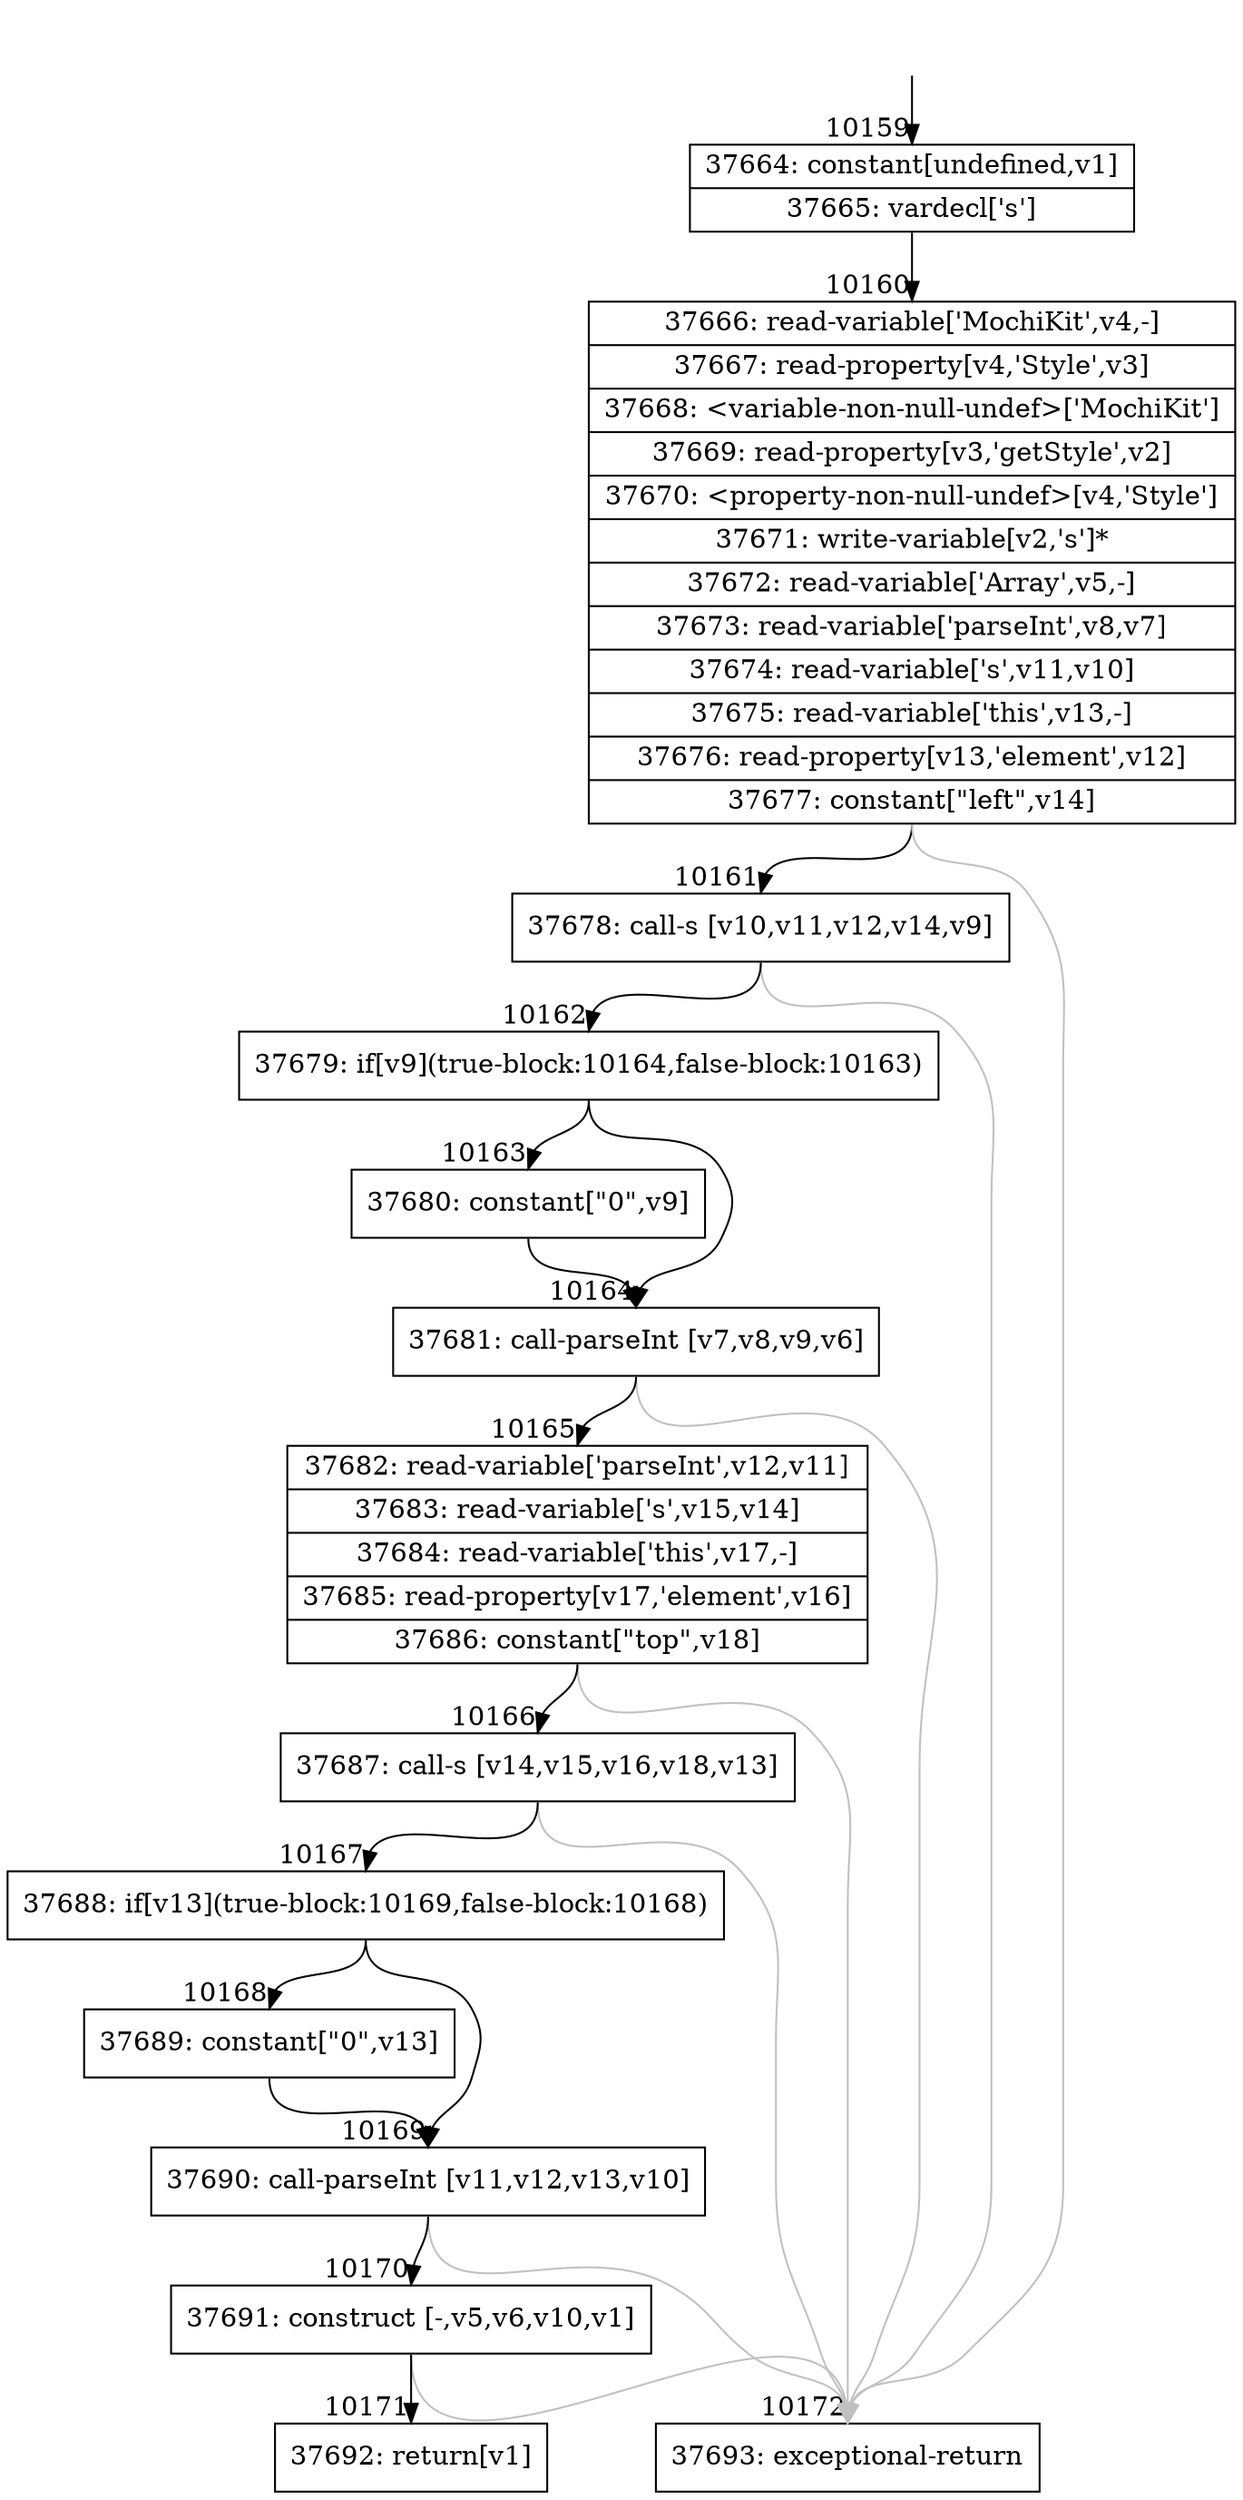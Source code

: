 digraph {
rankdir="TD"
BB_entry727[shape=none,label=""];
BB_entry727 -> BB10159 [tailport=s, headport=n, headlabel="    10159"]
BB10159 [shape=record label="{37664: constant[undefined,v1]|37665: vardecl['s']}" ] 
BB10159 -> BB10160 [tailport=s, headport=n, headlabel="      10160"]
BB10160 [shape=record label="{37666: read-variable['MochiKit',v4,-]|37667: read-property[v4,'Style',v3]|37668: \<variable-non-null-undef\>['MochiKit']|37669: read-property[v3,'getStyle',v2]|37670: \<property-non-null-undef\>[v4,'Style']|37671: write-variable[v2,'s']*|37672: read-variable['Array',v5,-]|37673: read-variable['parseInt',v8,v7]|37674: read-variable['s',v11,v10]|37675: read-variable['this',v13,-]|37676: read-property[v13,'element',v12]|37677: constant[\"left\",v14]}" ] 
BB10160 -> BB10161 [tailport=s, headport=n, headlabel="      10161"]
BB10160 -> BB10172 [tailport=s, headport=n, color=gray, headlabel="      10172"]
BB10161 [shape=record label="{37678: call-s [v10,v11,v12,v14,v9]}" ] 
BB10161 -> BB10162 [tailport=s, headport=n, headlabel="      10162"]
BB10161 -> BB10172 [tailport=s, headport=n, color=gray]
BB10162 [shape=record label="{37679: if[v9](true-block:10164,false-block:10163)}" ] 
BB10162 -> BB10164 [tailport=s, headport=n, headlabel="      10164"]
BB10162 -> BB10163 [tailport=s, headport=n, headlabel="      10163"]
BB10163 [shape=record label="{37680: constant[\"0\",v9]}" ] 
BB10163 -> BB10164 [tailport=s, headport=n]
BB10164 [shape=record label="{37681: call-parseInt [v7,v8,v9,v6]}" ] 
BB10164 -> BB10165 [tailport=s, headport=n, headlabel="      10165"]
BB10164 -> BB10172 [tailport=s, headport=n, color=gray]
BB10165 [shape=record label="{37682: read-variable['parseInt',v12,v11]|37683: read-variable['s',v15,v14]|37684: read-variable['this',v17,-]|37685: read-property[v17,'element',v16]|37686: constant[\"top\",v18]}" ] 
BB10165 -> BB10166 [tailport=s, headport=n, headlabel="      10166"]
BB10165 -> BB10172 [tailport=s, headport=n, color=gray]
BB10166 [shape=record label="{37687: call-s [v14,v15,v16,v18,v13]}" ] 
BB10166 -> BB10167 [tailport=s, headport=n, headlabel="      10167"]
BB10166 -> BB10172 [tailport=s, headport=n, color=gray]
BB10167 [shape=record label="{37688: if[v13](true-block:10169,false-block:10168)}" ] 
BB10167 -> BB10169 [tailport=s, headport=n, headlabel="      10169"]
BB10167 -> BB10168 [tailport=s, headport=n, headlabel="      10168"]
BB10168 [shape=record label="{37689: constant[\"0\",v13]}" ] 
BB10168 -> BB10169 [tailport=s, headport=n]
BB10169 [shape=record label="{37690: call-parseInt [v11,v12,v13,v10]}" ] 
BB10169 -> BB10170 [tailport=s, headport=n, headlabel="      10170"]
BB10169 -> BB10172 [tailport=s, headport=n, color=gray]
BB10170 [shape=record label="{37691: construct [-,v5,v6,v10,v1]}" ] 
BB10170 -> BB10171 [tailport=s, headport=n, headlabel="      10171"]
BB10170 -> BB10172 [tailport=s, headport=n, color=gray]
BB10171 [shape=record label="{37692: return[v1]}" ] 
BB10172 [shape=record label="{37693: exceptional-return}" ] 
//#$~ 7129
}
